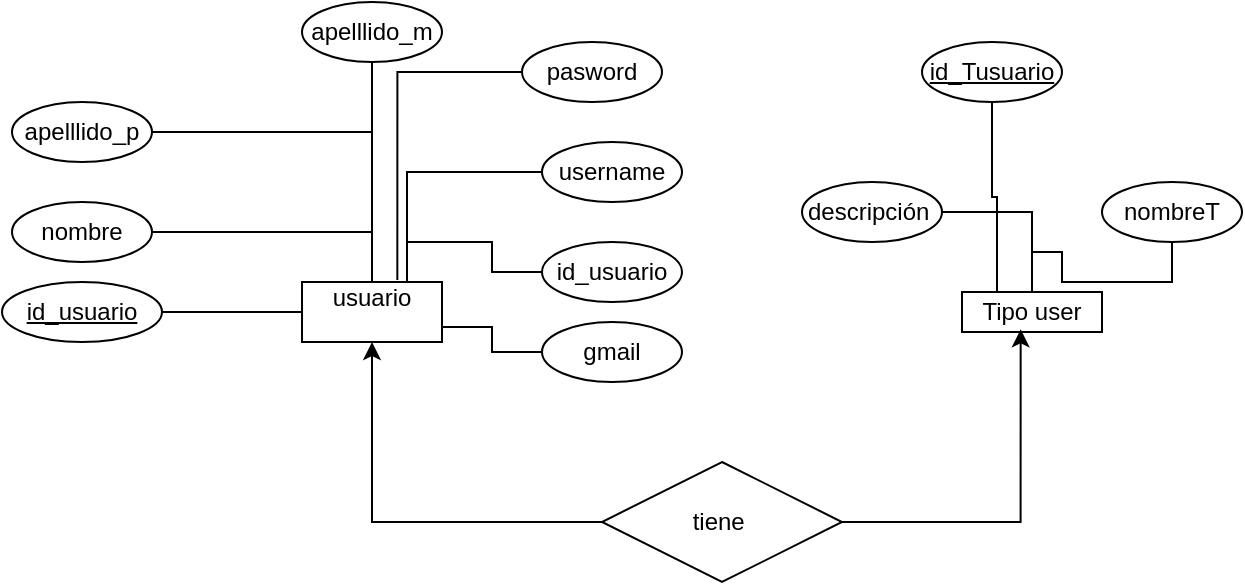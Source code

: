 <mxfile version="22.0.4" type="github">
  <diagram id="R2lEEEUBdFMjLlhIrx00" name="Page-1">
    <mxGraphModel dx="618" dy="297" grid="1" gridSize="10" guides="1" tooltips="1" connect="1" arrows="1" fold="1" page="1" pageScale="1" pageWidth="850" pageHeight="1100" math="0" shadow="0" extFonts="Permanent Marker^https://fonts.googleapis.com/css?family=Permanent+Marker">
      <root>
        <mxCell id="0" />
        <mxCell id="1" parent="0" />
        <mxCell id="cfvaVu8GxkP0LwsnPaUr-1" value="&lt;font style=&quot;vertical-align: inherit;&quot;&gt;&lt;font style=&quot;vertical-align: inherit;&quot;&gt;usuario&lt;br&gt;&lt;br&gt;&lt;/font&gt;&lt;/font&gt;" style="whiteSpace=wrap;html=1;align=center;" vertex="1" parent="1">
          <mxGeometry x="250" y="230" width="70" height="30" as="geometry" />
        </mxCell>
        <mxCell id="cfvaVu8GxkP0LwsnPaUr-3" style="edgeStyle=orthogonalEdgeStyle;rounded=0;orthogonalLoop=1;jettySize=auto;html=1;entryX=0;entryY=0.5;entryDx=0;entryDy=0;endArrow=none;endFill=0;" edge="1" parent="1" source="cfvaVu8GxkP0LwsnPaUr-2" target="cfvaVu8GxkP0LwsnPaUr-1">
          <mxGeometry relative="1" as="geometry" />
        </mxCell>
        <mxCell id="cfvaVu8GxkP0LwsnPaUr-2" value="&lt;font style=&quot;vertical-align: inherit;&quot;&gt;&lt;font style=&quot;vertical-align: inherit;&quot;&gt;&lt;font style=&quot;vertical-align: inherit;&quot;&gt;&lt;font style=&quot;vertical-align: inherit;&quot;&gt;id_usuario&lt;/font&gt;&lt;/font&gt;&lt;/font&gt;&lt;/font&gt;" style="ellipse;whiteSpace=wrap;html=1;align=center;fontStyle=4;" vertex="1" parent="1">
          <mxGeometry x="100" y="230" width="80" height="30" as="geometry" />
        </mxCell>
        <mxCell id="cfvaVu8GxkP0LwsnPaUr-5" style="edgeStyle=orthogonalEdgeStyle;rounded=0;orthogonalLoop=1;jettySize=auto;html=1;entryX=0.5;entryY=0;entryDx=0;entryDy=0;endArrow=none;endFill=0;exitX=1;exitY=0.5;exitDx=0;exitDy=0;" edge="1" parent="1" source="cfvaVu8GxkP0LwsnPaUr-8" target="cfvaVu8GxkP0LwsnPaUr-1">
          <mxGeometry relative="1" as="geometry">
            <mxPoint x="190" y="185" as="sourcePoint" />
          </mxGeometry>
        </mxCell>
        <mxCell id="cfvaVu8GxkP0LwsnPaUr-8" value="nombre" style="ellipse;whiteSpace=wrap;html=1;align=center;" vertex="1" parent="1">
          <mxGeometry x="105" y="190" width="70" height="30" as="geometry" />
        </mxCell>
        <mxCell id="cfvaVu8GxkP0LwsnPaUr-11" style="edgeStyle=orthogonalEdgeStyle;rounded=0;orthogonalLoop=1;jettySize=auto;html=1;endArrow=none;endFill=0;" edge="1" parent="1" source="cfvaVu8GxkP0LwsnPaUr-9" target="cfvaVu8GxkP0LwsnPaUr-1">
          <mxGeometry relative="1" as="geometry" />
        </mxCell>
        <mxCell id="cfvaVu8GxkP0LwsnPaUr-9" value="apelllido_p" style="ellipse;whiteSpace=wrap;html=1;align=center;" vertex="1" parent="1">
          <mxGeometry x="105" y="140" width="70" height="30" as="geometry" />
        </mxCell>
        <mxCell id="cfvaVu8GxkP0LwsnPaUr-12" style="edgeStyle=orthogonalEdgeStyle;rounded=0;orthogonalLoop=1;jettySize=auto;html=1;endArrow=none;endFill=0;" edge="1" parent="1" source="cfvaVu8GxkP0LwsnPaUr-10" target="cfvaVu8GxkP0LwsnPaUr-1">
          <mxGeometry relative="1" as="geometry" />
        </mxCell>
        <mxCell id="cfvaVu8GxkP0LwsnPaUr-10" value="apelllido_m" style="ellipse;whiteSpace=wrap;html=1;align=center;" vertex="1" parent="1">
          <mxGeometry x="250" y="90" width="70" height="30" as="geometry" />
        </mxCell>
        <mxCell id="cfvaVu8GxkP0LwsnPaUr-13" value="pasword" style="ellipse;whiteSpace=wrap;html=1;align=center;" vertex="1" parent="1">
          <mxGeometry x="360" y="110" width="70" height="30" as="geometry" />
        </mxCell>
        <mxCell id="cfvaVu8GxkP0LwsnPaUr-14" style="edgeStyle=orthogonalEdgeStyle;rounded=0;orthogonalLoop=1;jettySize=auto;html=1;entryX=0.681;entryY=-0.033;entryDx=0;entryDy=0;entryPerimeter=0;endArrow=none;endFill=0;" edge="1" parent="1" source="cfvaVu8GxkP0LwsnPaUr-13" target="cfvaVu8GxkP0LwsnPaUr-1">
          <mxGeometry relative="1" as="geometry" />
        </mxCell>
        <mxCell id="cfvaVu8GxkP0LwsnPaUr-16" style="edgeStyle=orthogonalEdgeStyle;rounded=0;orthogonalLoop=1;jettySize=auto;html=1;endArrow=none;endFill=0;entryX=0.75;entryY=0;entryDx=0;entryDy=0;" edge="1" parent="1" source="cfvaVu8GxkP0LwsnPaUr-15" target="cfvaVu8GxkP0LwsnPaUr-1">
          <mxGeometry relative="1" as="geometry">
            <mxPoint x="300" y="230" as="targetPoint" />
          </mxGeometry>
        </mxCell>
        <mxCell id="cfvaVu8GxkP0LwsnPaUr-15" value="username" style="ellipse;whiteSpace=wrap;html=1;align=center;" vertex="1" parent="1">
          <mxGeometry x="370" y="160" width="70" height="30" as="geometry" />
        </mxCell>
        <mxCell id="cfvaVu8GxkP0LwsnPaUr-18" style="edgeStyle=orthogonalEdgeStyle;rounded=0;orthogonalLoop=1;jettySize=auto;html=1;entryX=0.75;entryY=0;entryDx=0;entryDy=0;endArrow=none;endFill=0;" edge="1" parent="1" source="cfvaVu8GxkP0LwsnPaUr-17" target="cfvaVu8GxkP0LwsnPaUr-1">
          <mxGeometry relative="1" as="geometry" />
        </mxCell>
        <mxCell id="cfvaVu8GxkP0LwsnPaUr-17" value="id_usuario" style="ellipse;whiteSpace=wrap;html=1;align=center;" vertex="1" parent="1">
          <mxGeometry x="370" y="210" width="70" height="30" as="geometry" />
        </mxCell>
        <mxCell id="cfvaVu8GxkP0LwsnPaUr-20" style="edgeStyle=orthogonalEdgeStyle;rounded=0;orthogonalLoop=1;jettySize=auto;html=1;entryX=1;entryY=0.75;entryDx=0;entryDy=0;endArrow=none;endFill=0;" edge="1" parent="1" source="cfvaVu8GxkP0LwsnPaUr-19" target="cfvaVu8GxkP0LwsnPaUr-1">
          <mxGeometry relative="1" as="geometry" />
        </mxCell>
        <mxCell id="cfvaVu8GxkP0LwsnPaUr-19" value="gmail" style="ellipse;whiteSpace=wrap;html=1;align=center;" vertex="1" parent="1">
          <mxGeometry x="370" y="250" width="70" height="30" as="geometry" />
        </mxCell>
        <mxCell id="cfvaVu8GxkP0LwsnPaUr-27" style="edgeStyle=orthogonalEdgeStyle;rounded=0;orthogonalLoop=1;jettySize=auto;html=1;entryX=0.25;entryY=0;entryDx=0;entryDy=0;endArrow=none;endFill=0;" edge="1" parent="1" source="cfvaVu8GxkP0LwsnPaUr-21" target="cfvaVu8GxkP0LwsnPaUr-23">
          <mxGeometry relative="1" as="geometry" />
        </mxCell>
        <mxCell id="cfvaVu8GxkP0LwsnPaUr-21" value="id_Tusuario" style="ellipse;whiteSpace=wrap;html=1;align=center;fontStyle=4;" vertex="1" parent="1">
          <mxGeometry x="560" y="110" width="70" height="30" as="geometry" />
        </mxCell>
        <mxCell id="cfvaVu8GxkP0LwsnPaUr-23" value="&lt;font style=&quot;vertical-align: inherit;&quot;&gt;&lt;font style=&quot;vertical-align: inherit;&quot;&gt;Tipo user&lt;br&gt;&lt;/font&gt;&lt;/font&gt;" style="whiteSpace=wrap;html=1;align=center;" vertex="1" parent="1">
          <mxGeometry x="580" y="235" width="70" height="20" as="geometry" />
        </mxCell>
        <mxCell id="cfvaVu8GxkP0LwsnPaUr-28" style="edgeStyle=orthogonalEdgeStyle;rounded=0;orthogonalLoop=1;jettySize=auto;html=1;endArrow=none;endFill=0;" edge="1" parent="1" source="cfvaVu8GxkP0LwsnPaUr-24" target="cfvaVu8GxkP0LwsnPaUr-23">
          <mxGeometry relative="1" as="geometry" />
        </mxCell>
        <mxCell id="cfvaVu8GxkP0LwsnPaUr-24" value="descripción&amp;nbsp;" style="ellipse;whiteSpace=wrap;html=1;align=center;" vertex="1" parent="1">
          <mxGeometry x="500" y="180" width="70" height="30" as="geometry" />
        </mxCell>
        <mxCell id="cfvaVu8GxkP0LwsnPaUr-26" style="edgeStyle=orthogonalEdgeStyle;rounded=0;orthogonalLoop=1;jettySize=auto;html=1;endArrow=none;endFill=0;" edge="1" parent="1" source="cfvaVu8GxkP0LwsnPaUr-25" target="cfvaVu8GxkP0LwsnPaUr-23">
          <mxGeometry relative="1" as="geometry" />
        </mxCell>
        <mxCell id="cfvaVu8GxkP0LwsnPaUr-25" value="nombreT" style="ellipse;whiteSpace=wrap;html=1;align=center;" vertex="1" parent="1">
          <mxGeometry x="650" y="180" width="70" height="30" as="geometry" />
        </mxCell>
        <mxCell id="cfvaVu8GxkP0LwsnPaUr-31" style="edgeStyle=orthogonalEdgeStyle;rounded=0;orthogonalLoop=1;jettySize=auto;html=1;entryX=0.5;entryY=1;entryDx=0;entryDy=0;" edge="1" parent="1" source="cfvaVu8GxkP0LwsnPaUr-29" target="cfvaVu8GxkP0LwsnPaUr-1">
          <mxGeometry relative="1" as="geometry">
            <mxPoint x="270" y="280" as="targetPoint" />
          </mxGeometry>
        </mxCell>
        <mxCell id="cfvaVu8GxkP0LwsnPaUr-29" value="tiene&amp;nbsp;" style="shape=rhombus;perimeter=rhombusPerimeter;whiteSpace=wrap;html=1;align=center;" vertex="1" parent="1">
          <mxGeometry x="400" y="320" width="120" height="60" as="geometry" />
        </mxCell>
        <mxCell id="cfvaVu8GxkP0LwsnPaUr-30" style="edgeStyle=orthogonalEdgeStyle;rounded=0;orthogonalLoop=1;jettySize=auto;html=1;entryX=0.419;entryY=0.933;entryDx=0;entryDy=0;entryPerimeter=0;" edge="1" parent="1" source="cfvaVu8GxkP0LwsnPaUr-29" target="cfvaVu8GxkP0LwsnPaUr-23">
          <mxGeometry relative="1" as="geometry" />
        </mxCell>
      </root>
    </mxGraphModel>
  </diagram>
</mxfile>
